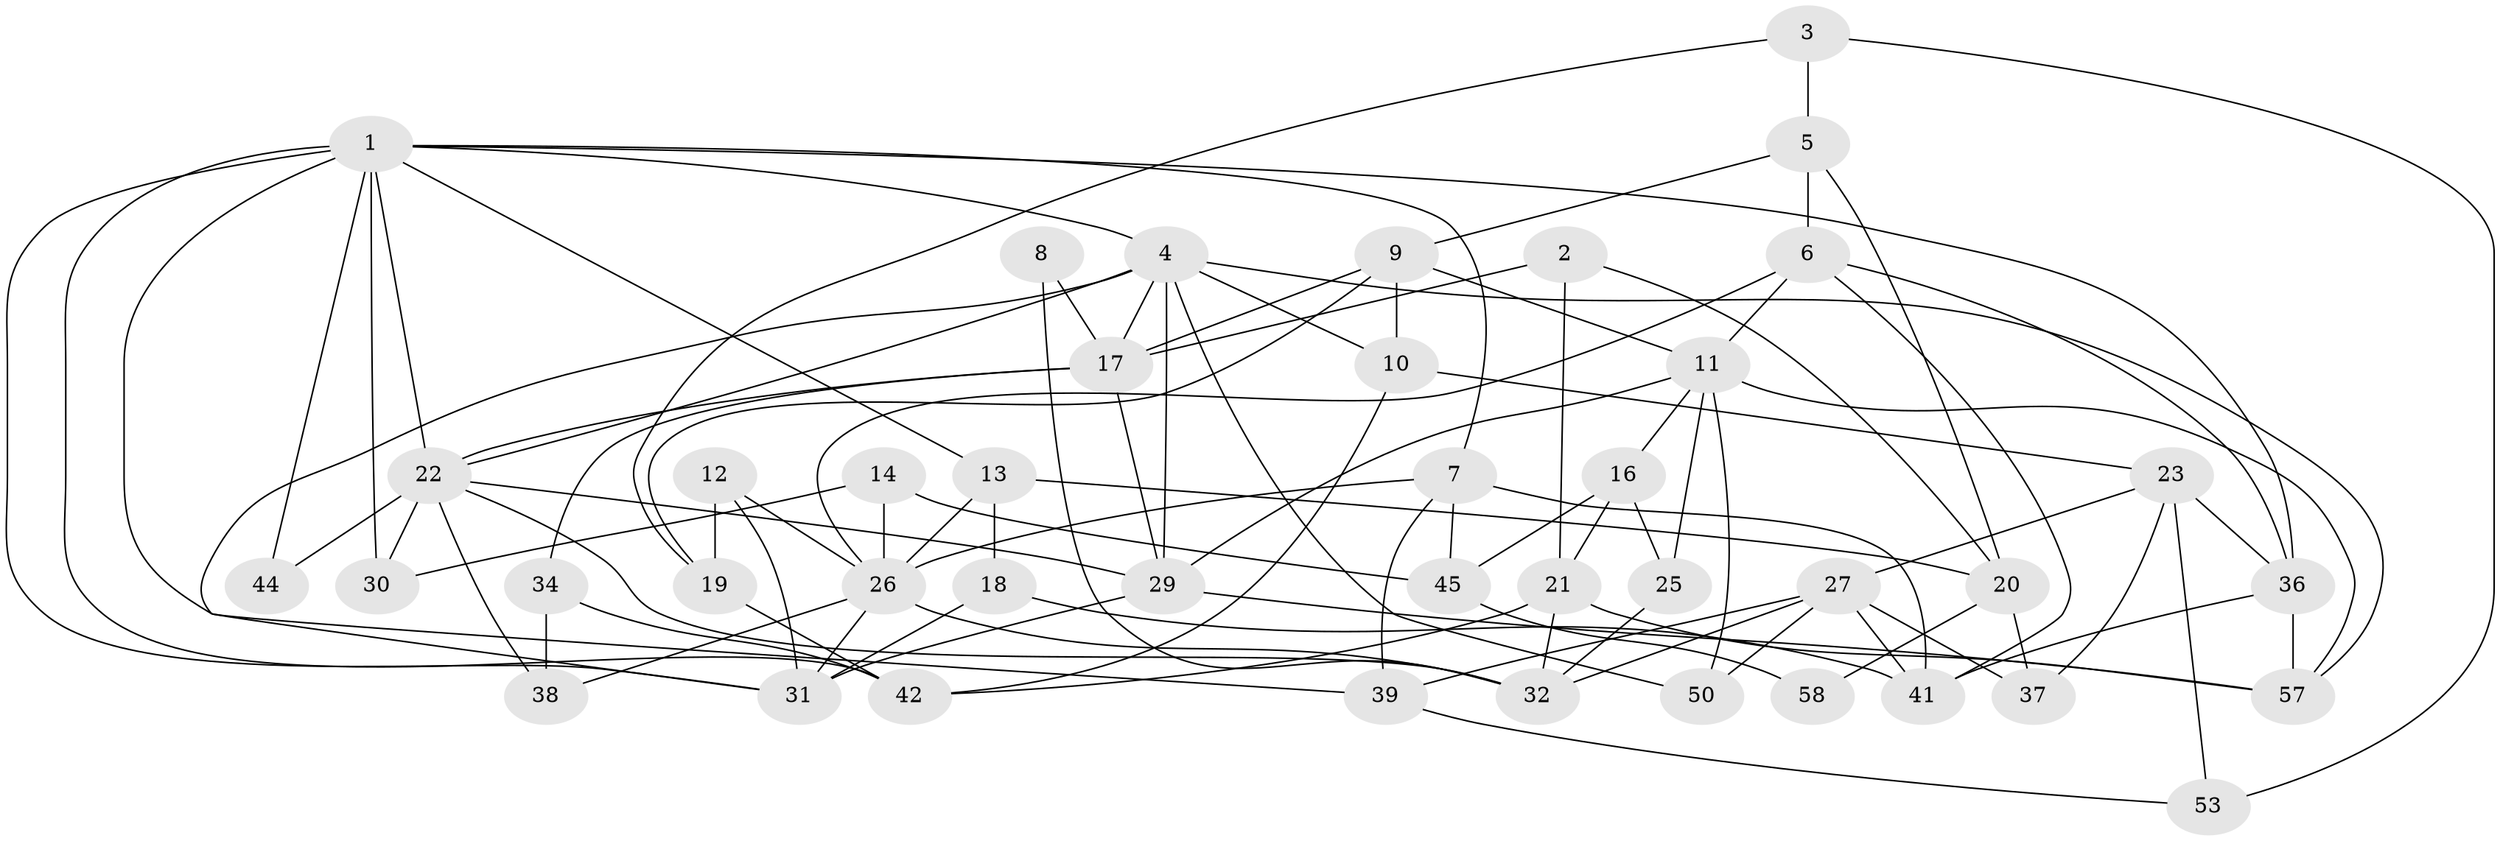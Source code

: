 // Generated by graph-tools (version 1.1) at 2025/24/03/03/25 07:24:00]
// undirected, 42 vertices, 96 edges
graph export_dot {
graph [start="1"]
  node [color=gray90,style=filled];
  1 [super="+35"];
  2;
  3;
  4 [super="+56"];
  5 [super="+48"];
  6;
  7;
  8;
  9 [super="+28"];
  10;
  11 [super="+59"];
  12;
  13 [super="+15"];
  14;
  16 [super="+52"];
  17 [super="+24"];
  18;
  19 [super="+33"];
  20 [super="+51"];
  21;
  22 [super="+43"];
  23;
  25;
  26 [super="+49"];
  27 [super="+40"];
  29 [super="+55"];
  30;
  31 [super="+47"];
  32 [super="+46"];
  34;
  36;
  37;
  38;
  39;
  41 [super="+54"];
  42;
  44;
  45;
  50;
  53;
  57 [super="+60"];
  58;
  1 -- 36;
  1 -- 7;
  1 -- 22;
  1 -- 42;
  1 -- 44;
  1 -- 39;
  1 -- 13;
  1 -- 30;
  1 -- 31;
  1 -- 4;
  2 -- 21;
  2 -- 20;
  2 -- 17;
  3 -- 53;
  3 -- 5;
  3 -- 19;
  4 -- 29;
  4 -- 17;
  4 -- 50;
  4 -- 57;
  4 -- 10;
  4 -- 31;
  4 -- 22;
  5 -- 20 [weight=2];
  5 -- 9 [weight=2];
  5 -- 6;
  6 -- 36;
  6 -- 41;
  6 -- 11;
  6 -- 26;
  7 -- 39;
  7 -- 26;
  7 -- 45;
  7 -- 41;
  8 -- 17;
  8 -- 32;
  9 -- 19;
  9 -- 11;
  9 -- 10;
  9 -- 17;
  10 -- 23;
  10 -- 42;
  11 -- 25;
  11 -- 50;
  11 -- 16;
  11 -- 57;
  11 -- 29;
  12 -- 31;
  12 -- 26;
  12 -- 19;
  13 -- 18;
  13 -- 26 [weight=2];
  13 -- 20;
  14 -- 30;
  14 -- 45;
  14 -- 26;
  16 -- 21;
  16 -- 45;
  16 -- 25;
  17 -- 34;
  17 -- 22;
  17 -- 29;
  18 -- 41;
  18 -- 31;
  19 -- 42;
  20 -- 58;
  20 -- 37;
  21 -- 42;
  21 -- 57;
  21 -- 32;
  22 -- 44;
  22 -- 32;
  22 -- 29;
  22 -- 38;
  22 -- 30;
  23 -- 36;
  23 -- 27;
  23 -- 37;
  23 -- 53;
  25 -- 32;
  26 -- 32;
  26 -- 38;
  26 -- 31;
  27 -- 39;
  27 -- 50;
  27 -- 32;
  27 -- 41;
  27 -- 37;
  29 -- 57;
  29 -- 31;
  34 -- 42;
  34 -- 38;
  36 -- 41;
  36 -- 57;
  39 -- 53;
  45 -- 58;
}
